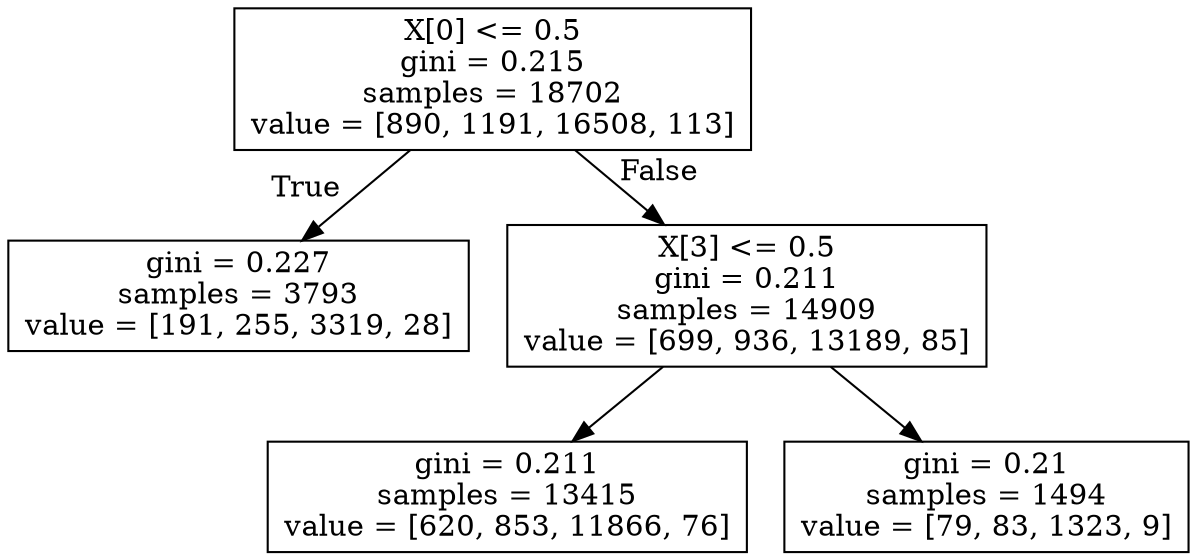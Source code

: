 digraph Tree {
node [shape=box] ;
0 [label="X[0] <= 0.5\ngini = 0.215\nsamples = 18702\nvalue = [890, 1191, 16508, 113]"] ;
1 [label="gini = 0.227\nsamples = 3793\nvalue = [191, 255, 3319, 28]"] ;
0 -> 1 [labeldistance=2.5, labelangle=45, headlabel="True"] ;
2 [label="X[3] <= 0.5\ngini = 0.211\nsamples = 14909\nvalue = [699, 936, 13189, 85]"] ;
0 -> 2 [labeldistance=2.5, labelangle=-45, headlabel="False"] ;
3 [label="gini = 0.211\nsamples = 13415\nvalue = [620, 853, 11866, 76]"] ;
2 -> 3 ;
4 [label="gini = 0.21\nsamples = 1494\nvalue = [79, 83, 1323, 9]"] ;
2 -> 4 ;
}